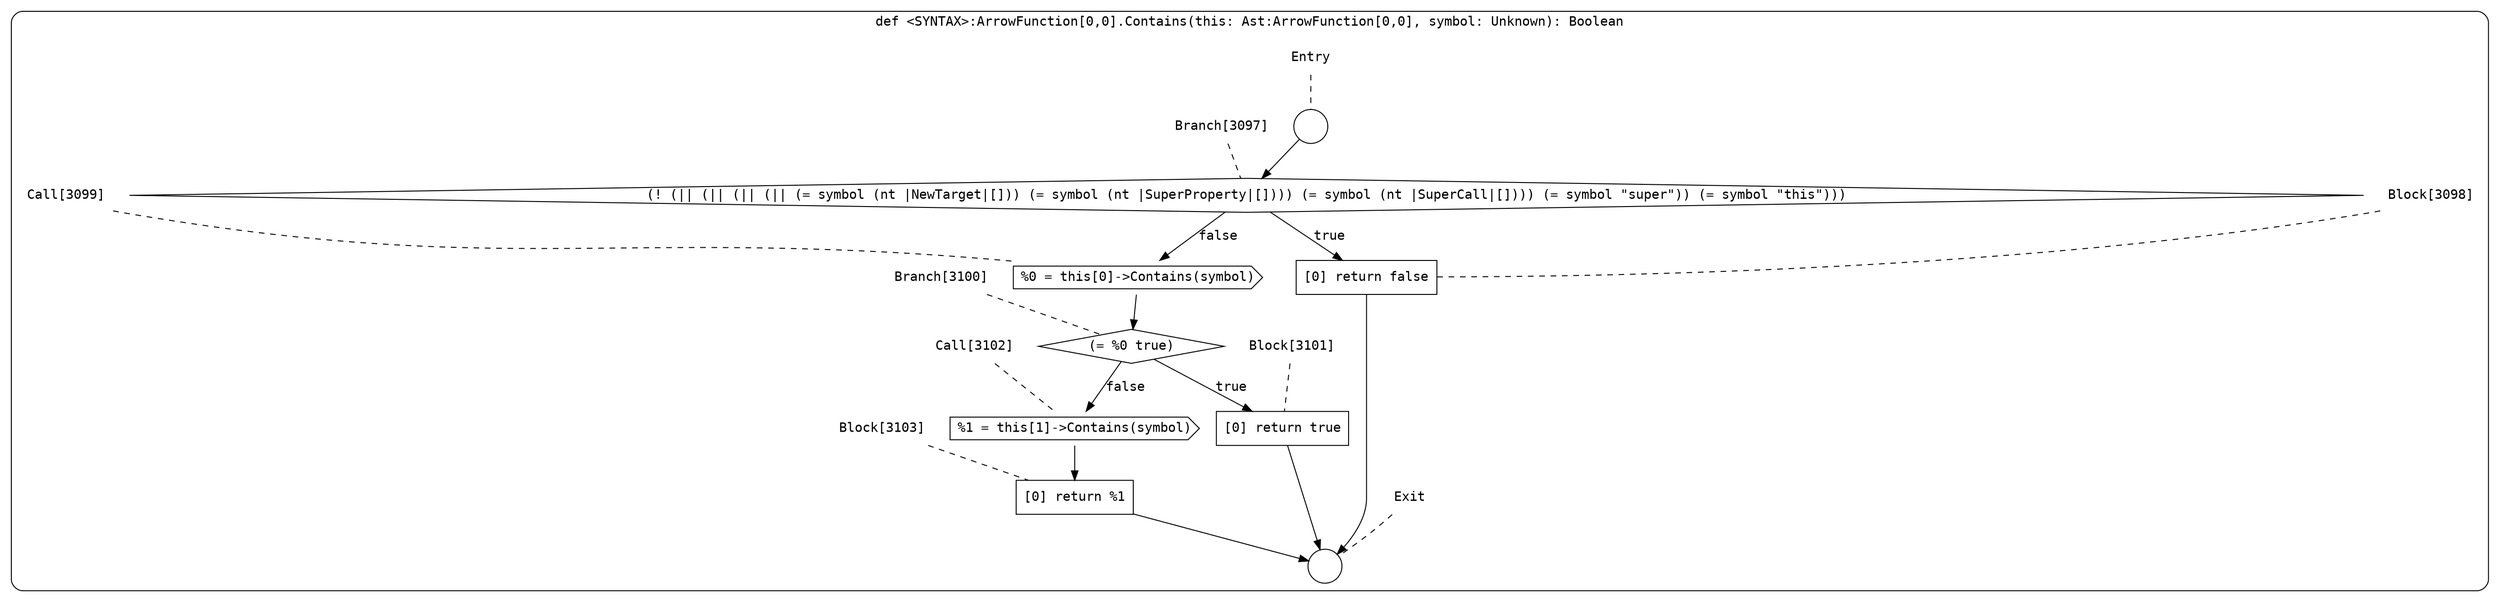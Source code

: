 digraph {
  graph [fontname = "Consolas"]
  node [fontname = "Consolas"]
  edge [fontname = "Consolas"]
  subgraph cluster812 {
    label = "def <SYNTAX>:ArrowFunction[0,0].Contains(this: Ast:ArrowFunction[0,0], symbol: Unknown): Boolean"
    style = rounded
    cluster812_entry_name [shape=none, label=<<font color="black">Entry</font>>]
    cluster812_entry_name -> cluster812_entry [arrowhead=none, color="black", style=dashed]
    cluster812_entry [shape=circle label=" " color="black" fillcolor="white" style=filled]
    cluster812_entry -> node3097 [color="black"]
    cluster812_exit_name [shape=none, label=<<font color="black">Exit</font>>]
    cluster812_exit_name -> cluster812_exit [arrowhead=none, color="black", style=dashed]
    cluster812_exit [shape=circle label=" " color="black" fillcolor="white" style=filled]
    node3097_name [shape=none, label=<<font color="black">Branch[3097]</font>>]
    node3097_name -> node3097 [arrowhead=none, color="black", style=dashed]
    node3097 [shape=diamond, label=<<font color="black">(! (|| (|| (|| (|| (= symbol (nt |NewTarget|[])) (= symbol (nt |SuperProperty|[]))) (= symbol (nt |SuperCall|[]))) (= symbol &quot;super&quot;)) (= symbol &quot;this&quot;)))</font>> color="black" fillcolor="white", style=filled]
    node3097 -> node3098 [label=<<font color="black">true</font>> color="black"]
    node3097 -> node3099 [label=<<font color="black">false</font>> color="black"]
    node3098_name [shape=none, label=<<font color="black">Block[3098]</font>>]
    node3098_name -> node3098 [arrowhead=none, color="black", style=dashed]
    node3098 [shape=box, label=<<font color="black">[0] return false<BR ALIGN="LEFT"/></font>> color="black" fillcolor="white", style=filled]
    node3098 -> cluster812_exit [color="black"]
    node3099_name [shape=none, label=<<font color="black">Call[3099]</font>>]
    node3099_name -> node3099 [arrowhead=none, color="black", style=dashed]
    node3099 [shape=cds, label=<<font color="black">%0 = this[0]-&gt;Contains(symbol)</font>> color="black" fillcolor="white", style=filled]
    node3099 -> node3100 [color="black"]
    node3100_name [shape=none, label=<<font color="black">Branch[3100]</font>>]
    node3100_name -> node3100 [arrowhead=none, color="black", style=dashed]
    node3100 [shape=diamond, label=<<font color="black">(= %0 true)</font>> color="black" fillcolor="white", style=filled]
    node3100 -> node3101 [label=<<font color="black">true</font>> color="black"]
    node3100 -> node3102 [label=<<font color="black">false</font>> color="black"]
    node3101_name [shape=none, label=<<font color="black">Block[3101]</font>>]
    node3101_name -> node3101 [arrowhead=none, color="black", style=dashed]
    node3101 [shape=box, label=<<font color="black">[0] return true<BR ALIGN="LEFT"/></font>> color="black" fillcolor="white", style=filled]
    node3101 -> cluster812_exit [color="black"]
    node3102_name [shape=none, label=<<font color="black">Call[3102]</font>>]
    node3102_name -> node3102 [arrowhead=none, color="black", style=dashed]
    node3102 [shape=cds, label=<<font color="black">%1 = this[1]-&gt;Contains(symbol)</font>> color="black" fillcolor="white", style=filled]
    node3102 -> node3103 [color="black"]
    node3103_name [shape=none, label=<<font color="black">Block[3103]</font>>]
    node3103_name -> node3103 [arrowhead=none, color="black", style=dashed]
    node3103 [shape=box, label=<<font color="black">[0] return %1<BR ALIGN="LEFT"/></font>> color="black" fillcolor="white", style=filled]
    node3103 -> cluster812_exit [color="black"]
  }
}